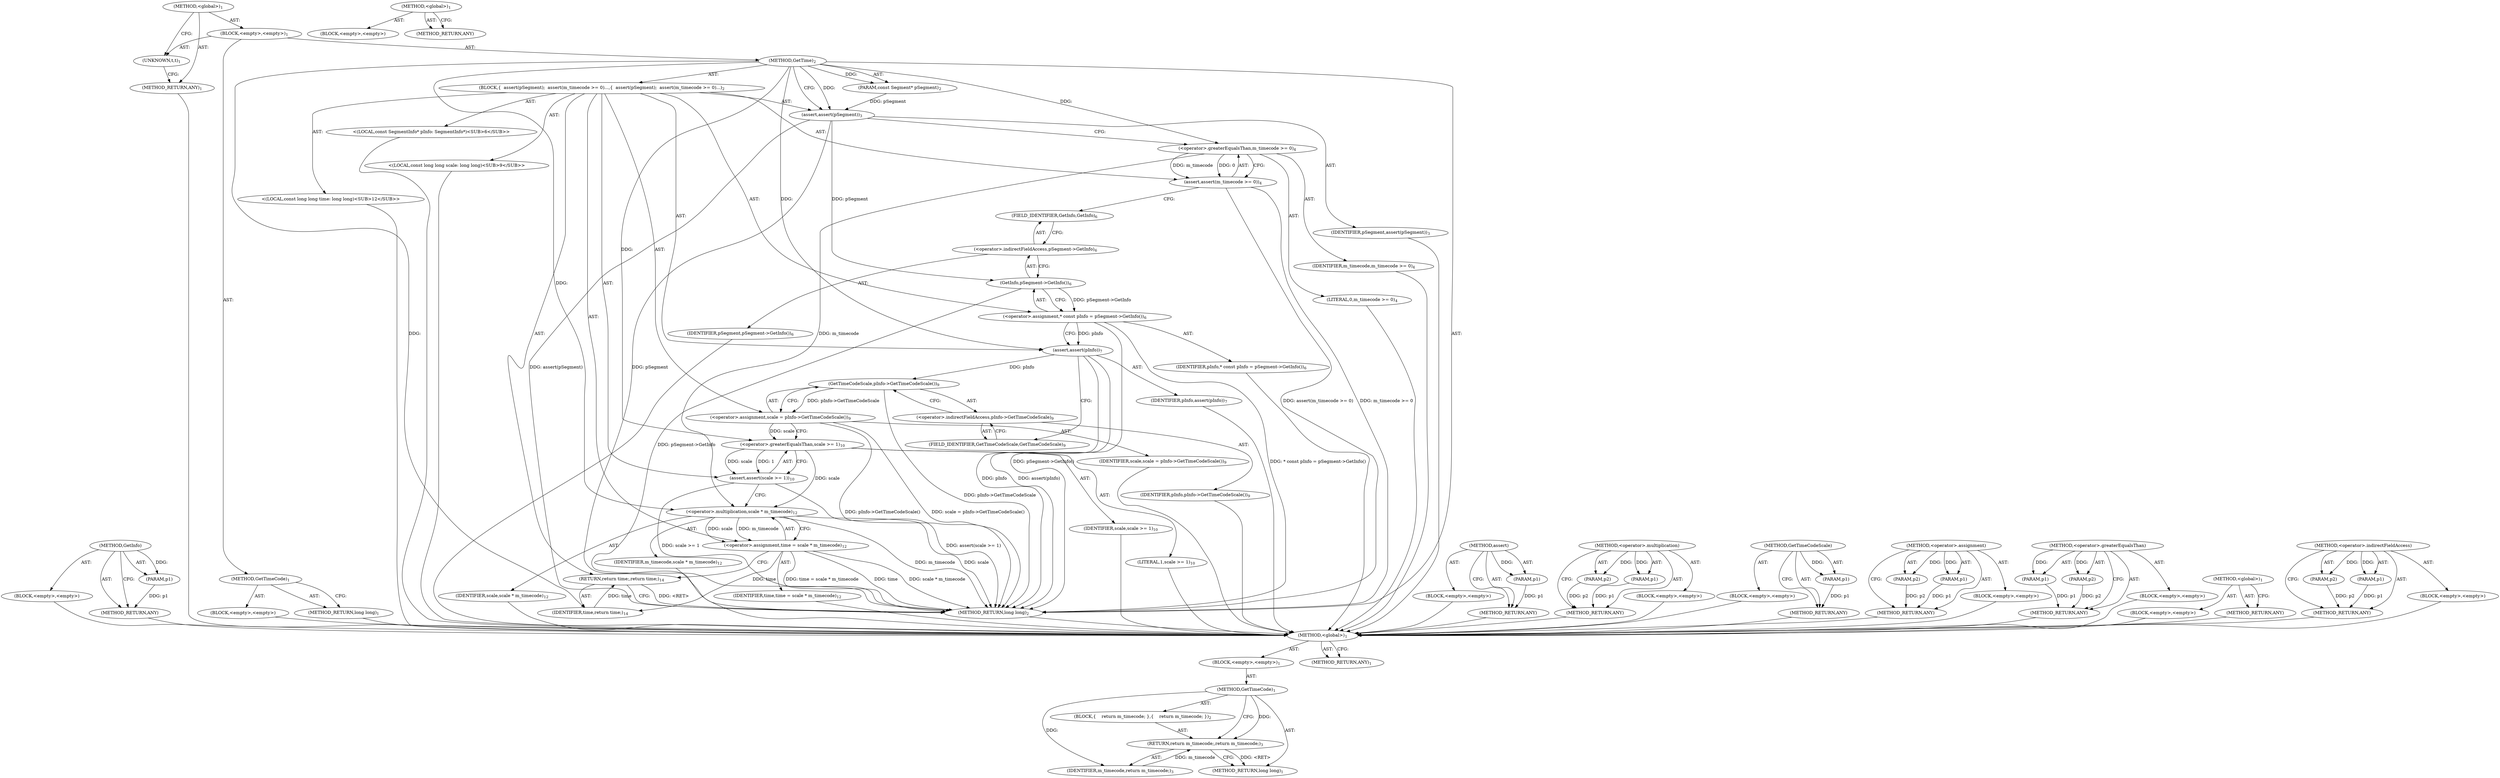 digraph "&lt;operator&gt;.indirectFieldAccess" {
vulnerable_6 [label=<(METHOD,&lt;global&gt;)<SUB>1</SUB>>];
vulnerable_7 [label=<(BLOCK,&lt;empty&gt;,&lt;empty&gt;)<SUB>1</SUB>>];
vulnerable_8 [label=<(METHOD,GetTimeCode)<SUB>1</SUB>>];
vulnerable_9 [label=<(BLOCK,{
    return m_timecode;
 },{
    return m_timecode;
 })<SUB>2</SUB>>];
vulnerable_10 [label=<(RETURN,return m_timecode;,return m_timecode;)<SUB>3</SUB>>];
vulnerable_11 [label=<(IDENTIFIER,m_timecode,return m_timecode;)<SUB>3</SUB>>];
vulnerable_12 [label=<(METHOD_RETURN,long long)<SUB>1</SUB>>];
vulnerable_14 [label=<(METHOD_RETURN,ANY)<SUB>1</SUB>>];
vulnerable_23 [label=<(METHOD,&lt;global&gt;)<SUB>1</SUB>>];
vulnerable_24 [label=<(BLOCK,&lt;empty&gt;,&lt;empty&gt;)>];
vulnerable_25 [label=<(METHOD_RETURN,ANY)>];
fixed_87 [label=<(METHOD,GetInfo)>];
fixed_88 [label=<(PARAM,p1)>];
fixed_89 [label=<(BLOCK,&lt;empty&gt;,&lt;empty&gt;)>];
fixed_90 [label=<(METHOD_RETURN,ANY)>];
fixed_6 [label=<(METHOD,&lt;global&gt;)<SUB>1</SUB>>];
fixed_7 [label=<(BLOCK,&lt;empty&gt;,&lt;empty&gt;)<SUB>1</SUB>>];
fixed_8 [label=<(METHOD,GetTimeCode)<SUB>1</SUB>>];
fixed_9 [label=<(BLOCK,&lt;empty&gt;,&lt;empty&gt;)>];
fixed_10 [label=<(METHOD_RETURN,long long)<SUB>1</SUB>>];
fixed_12 [label=<(UNKNOWN,t,t)<SUB>1</SUB>>];
fixed_13 [label=<(METHOD,GetTime)<SUB>2</SUB>>];
fixed_14 [label=<(PARAM,const Segment* pSegment)<SUB>2</SUB>>];
fixed_15 [label=<(BLOCK,{
  assert(pSegment);
  assert(m_timecode &gt;= 0)...,{
  assert(pSegment);
  assert(m_timecode &gt;= 0)...)<SUB>2</SUB>>];
fixed_16 [label=<(assert,assert(pSegment))<SUB>3</SUB>>];
fixed_17 [label=<(IDENTIFIER,pSegment,assert(pSegment))<SUB>3</SUB>>];
fixed_18 [label=<(assert,assert(m_timecode &gt;= 0))<SUB>4</SUB>>];
fixed_19 [label=<(&lt;operator&gt;.greaterEqualsThan,m_timecode &gt;= 0)<SUB>4</SUB>>];
fixed_20 [label=<(IDENTIFIER,m_timecode,m_timecode &gt;= 0)<SUB>4</SUB>>];
fixed_21 [label=<(LITERAL,0,m_timecode &gt;= 0)<SUB>4</SUB>>];
fixed_22 [label="<(LOCAL,const SegmentInfo* pInfo: SegmentInfo*)<SUB>6</SUB>>"];
fixed_23 [label=<(&lt;operator&gt;.assignment,* const pInfo = pSegment-&gt;GetInfo())<SUB>6</SUB>>];
fixed_24 [label=<(IDENTIFIER,pInfo,* const pInfo = pSegment-&gt;GetInfo())<SUB>6</SUB>>];
fixed_25 [label=<(GetInfo,pSegment-&gt;GetInfo())<SUB>6</SUB>>];
fixed_26 [label=<(&lt;operator&gt;.indirectFieldAccess,pSegment-&gt;GetInfo)<SUB>6</SUB>>];
fixed_27 [label=<(IDENTIFIER,pSegment,pSegment-&gt;GetInfo())<SUB>6</SUB>>];
fixed_28 [label=<(FIELD_IDENTIFIER,GetInfo,GetInfo)<SUB>6</SUB>>];
fixed_29 [label=<(assert,assert(pInfo))<SUB>7</SUB>>];
fixed_30 [label=<(IDENTIFIER,pInfo,assert(pInfo))<SUB>7</SUB>>];
fixed_31 [label="<(LOCAL,const long long scale: long long)<SUB>9</SUB>>"];
fixed_32 [label=<(&lt;operator&gt;.assignment,scale = pInfo-&gt;GetTimeCodeScale())<SUB>9</SUB>>];
fixed_33 [label=<(IDENTIFIER,scale,scale = pInfo-&gt;GetTimeCodeScale())<SUB>9</SUB>>];
fixed_34 [label=<(GetTimeCodeScale,pInfo-&gt;GetTimeCodeScale())<SUB>9</SUB>>];
fixed_35 [label=<(&lt;operator&gt;.indirectFieldAccess,pInfo-&gt;GetTimeCodeScale)<SUB>9</SUB>>];
fixed_36 [label=<(IDENTIFIER,pInfo,pInfo-&gt;GetTimeCodeScale())<SUB>9</SUB>>];
fixed_37 [label=<(FIELD_IDENTIFIER,GetTimeCodeScale,GetTimeCodeScale)<SUB>9</SUB>>];
fixed_38 [label=<(assert,assert(scale &gt;= 1))<SUB>10</SUB>>];
fixed_39 [label=<(&lt;operator&gt;.greaterEqualsThan,scale &gt;= 1)<SUB>10</SUB>>];
fixed_40 [label=<(IDENTIFIER,scale,scale &gt;= 1)<SUB>10</SUB>>];
fixed_41 [label=<(LITERAL,1,scale &gt;= 1)<SUB>10</SUB>>];
fixed_42 [label="<(LOCAL,const long long time: long long)<SUB>12</SUB>>"];
fixed_43 [label=<(&lt;operator&gt;.assignment,time = scale * m_timecode)<SUB>12</SUB>>];
fixed_44 [label=<(IDENTIFIER,time,time = scale * m_timecode)<SUB>12</SUB>>];
fixed_45 [label=<(&lt;operator&gt;.multiplication,scale * m_timecode)<SUB>12</SUB>>];
fixed_46 [label=<(IDENTIFIER,scale,scale * m_timecode)<SUB>12</SUB>>];
fixed_47 [label=<(IDENTIFIER,m_timecode,scale * m_timecode)<SUB>12</SUB>>];
fixed_48 [label=<(RETURN,return time;,return time;)<SUB>14</SUB>>];
fixed_49 [label=<(IDENTIFIER,time,return time;)<SUB>14</SUB>>];
fixed_50 [label=<(METHOD_RETURN,long long)<SUB>2</SUB>>];
fixed_52 [label=<(METHOD_RETURN,ANY)<SUB>1</SUB>>];
fixed_73 [label=<(METHOD,assert)>];
fixed_74 [label=<(PARAM,p1)>];
fixed_75 [label=<(BLOCK,&lt;empty&gt;,&lt;empty&gt;)>];
fixed_76 [label=<(METHOD_RETURN,ANY)>];
fixed_100 [label=<(METHOD,&lt;operator&gt;.multiplication)>];
fixed_101 [label=<(PARAM,p1)>];
fixed_102 [label=<(PARAM,p2)>];
fixed_103 [label=<(BLOCK,&lt;empty&gt;,&lt;empty&gt;)>];
fixed_104 [label=<(METHOD_RETURN,ANY)>];
fixed_96 [label=<(METHOD,GetTimeCodeScale)>];
fixed_97 [label=<(PARAM,p1)>];
fixed_98 [label=<(BLOCK,&lt;empty&gt;,&lt;empty&gt;)>];
fixed_99 [label=<(METHOD_RETURN,ANY)>];
fixed_82 [label=<(METHOD,&lt;operator&gt;.assignment)>];
fixed_83 [label=<(PARAM,p1)>];
fixed_84 [label=<(PARAM,p2)>];
fixed_85 [label=<(BLOCK,&lt;empty&gt;,&lt;empty&gt;)>];
fixed_86 [label=<(METHOD_RETURN,ANY)>];
fixed_77 [label=<(METHOD,&lt;operator&gt;.greaterEqualsThan)>];
fixed_78 [label=<(PARAM,p1)>];
fixed_79 [label=<(PARAM,p2)>];
fixed_80 [label=<(BLOCK,&lt;empty&gt;,&lt;empty&gt;)>];
fixed_81 [label=<(METHOD_RETURN,ANY)>];
fixed_67 [label=<(METHOD,&lt;global&gt;)<SUB>1</SUB>>];
fixed_68 [label=<(BLOCK,&lt;empty&gt;,&lt;empty&gt;)>];
fixed_69 [label=<(METHOD_RETURN,ANY)>];
fixed_91 [label=<(METHOD,&lt;operator&gt;.indirectFieldAccess)>];
fixed_92 [label=<(PARAM,p1)>];
fixed_93 [label=<(PARAM,p2)>];
fixed_94 [label=<(BLOCK,&lt;empty&gt;,&lt;empty&gt;)>];
fixed_95 [label=<(METHOD_RETURN,ANY)>];
vulnerable_6 -> vulnerable_7  [key=0, label="AST: "];
vulnerable_6 -> vulnerable_14  [key=0, label="AST: "];
vulnerable_6 -> vulnerable_14  [key=1, label="CFG: "];
vulnerable_7 -> vulnerable_8  [key=0, label="AST: "];
vulnerable_8 -> vulnerable_9  [key=0, label="AST: "];
vulnerable_8 -> vulnerable_12  [key=0, label="AST: "];
vulnerable_8 -> vulnerable_10  [key=0, label="CFG: "];
vulnerable_8 -> vulnerable_10  [key=1, label="DDG: "];
vulnerable_8 -> vulnerable_11  [key=0, label="DDG: "];
vulnerable_9 -> vulnerable_10  [key=0, label="AST: "];
vulnerable_10 -> vulnerable_11  [key=0, label="AST: "];
vulnerable_10 -> vulnerable_12  [key=0, label="CFG: "];
vulnerable_10 -> vulnerable_12  [key=1, label="DDG: &lt;RET&gt;"];
vulnerable_11 -> vulnerable_10  [key=0, label="DDG: m_timecode"];
vulnerable_23 -> vulnerable_24  [key=0, label="AST: "];
vulnerable_23 -> vulnerable_25  [key=0, label="AST: "];
vulnerable_23 -> vulnerable_25  [key=1, label="CFG: "];
fixed_87 -> fixed_88  [key=0, label="AST: "];
fixed_87 -> fixed_88  [key=1, label="DDG: "];
fixed_87 -> fixed_89  [key=0, label="AST: "];
fixed_87 -> fixed_90  [key=0, label="AST: "];
fixed_87 -> fixed_90  [key=1, label="CFG: "];
fixed_88 -> fixed_90  [key=0, label="DDG: p1"];
fixed_89 -> vulnerable_6  [key=0];
fixed_90 -> vulnerable_6  [key=0];
fixed_6 -> fixed_7  [key=0, label="AST: "];
fixed_6 -> fixed_52  [key=0, label="AST: "];
fixed_6 -> fixed_12  [key=0, label="CFG: "];
fixed_7 -> fixed_8  [key=0, label="AST: "];
fixed_7 -> fixed_12  [key=0, label="AST: "];
fixed_7 -> fixed_13  [key=0, label="AST: "];
fixed_8 -> fixed_9  [key=0, label="AST: "];
fixed_8 -> fixed_10  [key=0, label="AST: "];
fixed_8 -> fixed_10  [key=1, label="CFG: "];
fixed_9 -> vulnerable_6  [key=0];
fixed_10 -> vulnerable_6  [key=0];
fixed_12 -> fixed_52  [key=0, label="CFG: "];
fixed_13 -> fixed_14  [key=0, label="AST: "];
fixed_13 -> fixed_14  [key=1, label="DDG: "];
fixed_13 -> fixed_15  [key=0, label="AST: "];
fixed_13 -> fixed_50  [key=0, label="AST: "];
fixed_13 -> fixed_16  [key=0, label="CFG: "];
fixed_13 -> fixed_16  [key=1, label="DDG: "];
fixed_13 -> fixed_29  [key=0, label="DDG: "];
fixed_13 -> fixed_49  [key=0, label="DDG: "];
fixed_13 -> fixed_19  [key=0, label="DDG: "];
fixed_13 -> fixed_39  [key=0, label="DDG: "];
fixed_13 -> fixed_45  [key=0, label="DDG: "];
fixed_14 -> fixed_16  [key=0, label="DDG: pSegment"];
fixed_15 -> fixed_16  [key=0, label="AST: "];
fixed_15 -> fixed_18  [key=0, label="AST: "];
fixed_15 -> fixed_22  [key=0, label="AST: "];
fixed_15 -> fixed_23  [key=0, label="AST: "];
fixed_15 -> fixed_29  [key=0, label="AST: "];
fixed_15 -> fixed_31  [key=0, label="AST: "];
fixed_15 -> fixed_32  [key=0, label="AST: "];
fixed_15 -> fixed_38  [key=0, label="AST: "];
fixed_15 -> fixed_42  [key=0, label="AST: "];
fixed_15 -> fixed_43  [key=0, label="AST: "];
fixed_15 -> fixed_48  [key=0, label="AST: "];
fixed_16 -> fixed_17  [key=0, label="AST: "];
fixed_16 -> fixed_19  [key=0, label="CFG: "];
fixed_16 -> fixed_50  [key=0, label="DDG: pSegment"];
fixed_16 -> fixed_50  [key=1, label="DDG: assert(pSegment)"];
fixed_16 -> fixed_25  [key=0, label="DDG: pSegment"];
fixed_17 -> vulnerable_6  [key=0];
fixed_18 -> fixed_19  [key=0, label="AST: "];
fixed_18 -> fixed_28  [key=0, label="CFG: "];
fixed_18 -> fixed_50  [key=0, label="DDG: m_timecode &gt;= 0"];
fixed_18 -> fixed_50  [key=1, label="DDG: assert(m_timecode &gt;= 0)"];
fixed_19 -> fixed_20  [key=0, label="AST: "];
fixed_19 -> fixed_21  [key=0, label="AST: "];
fixed_19 -> fixed_18  [key=0, label="CFG: "];
fixed_19 -> fixed_18  [key=1, label="DDG: m_timecode"];
fixed_19 -> fixed_18  [key=2, label="DDG: 0"];
fixed_19 -> fixed_45  [key=0, label="DDG: m_timecode"];
fixed_20 -> vulnerable_6  [key=0];
fixed_21 -> vulnerable_6  [key=0];
fixed_22 -> vulnerable_6  [key=0];
fixed_23 -> fixed_24  [key=0, label="AST: "];
fixed_23 -> fixed_25  [key=0, label="AST: "];
fixed_23 -> fixed_29  [key=0, label="CFG: "];
fixed_23 -> fixed_29  [key=1, label="DDG: pInfo"];
fixed_23 -> fixed_50  [key=0, label="DDG: pSegment-&gt;GetInfo()"];
fixed_23 -> fixed_50  [key=1, label="DDG: * const pInfo = pSegment-&gt;GetInfo()"];
fixed_24 -> vulnerable_6  [key=0];
fixed_25 -> fixed_26  [key=0, label="AST: "];
fixed_25 -> fixed_23  [key=0, label="CFG: "];
fixed_25 -> fixed_23  [key=1, label="DDG: pSegment-&gt;GetInfo"];
fixed_25 -> fixed_50  [key=0, label="DDG: pSegment-&gt;GetInfo"];
fixed_26 -> fixed_27  [key=0, label="AST: "];
fixed_26 -> fixed_28  [key=0, label="AST: "];
fixed_26 -> fixed_25  [key=0, label="CFG: "];
fixed_27 -> vulnerable_6  [key=0];
fixed_28 -> fixed_26  [key=0, label="CFG: "];
fixed_29 -> fixed_30  [key=0, label="AST: "];
fixed_29 -> fixed_37  [key=0, label="CFG: "];
fixed_29 -> fixed_50  [key=0, label="DDG: pInfo"];
fixed_29 -> fixed_50  [key=1, label="DDG: assert(pInfo)"];
fixed_29 -> fixed_34  [key=0, label="DDG: pInfo"];
fixed_30 -> vulnerable_6  [key=0];
fixed_31 -> vulnerable_6  [key=0];
fixed_32 -> fixed_33  [key=0, label="AST: "];
fixed_32 -> fixed_34  [key=0, label="AST: "];
fixed_32 -> fixed_39  [key=0, label="CFG: "];
fixed_32 -> fixed_39  [key=1, label="DDG: scale"];
fixed_32 -> fixed_50  [key=0, label="DDG: pInfo-&gt;GetTimeCodeScale()"];
fixed_32 -> fixed_50  [key=1, label="DDG: scale = pInfo-&gt;GetTimeCodeScale()"];
fixed_33 -> vulnerable_6  [key=0];
fixed_34 -> fixed_35  [key=0, label="AST: "];
fixed_34 -> fixed_32  [key=0, label="CFG: "];
fixed_34 -> fixed_32  [key=1, label="DDG: pInfo-&gt;GetTimeCodeScale"];
fixed_34 -> fixed_50  [key=0, label="DDG: pInfo-&gt;GetTimeCodeScale"];
fixed_35 -> fixed_36  [key=0, label="AST: "];
fixed_35 -> fixed_37  [key=0, label="AST: "];
fixed_35 -> fixed_34  [key=0, label="CFG: "];
fixed_36 -> vulnerable_6  [key=0];
fixed_37 -> fixed_35  [key=0, label="CFG: "];
fixed_38 -> fixed_39  [key=0, label="AST: "];
fixed_38 -> fixed_45  [key=0, label="CFG: "];
fixed_38 -> fixed_50  [key=0, label="DDG: scale &gt;= 1"];
fixed_38 -> fixed_50  [key=1, label="DDG: assert(scale &gt;= 1)"];
fixed_39 -> fixed_40  [key=0, label="AST: "];
fixed_39 -> fixed_41  [key=0, label="AST: "];
fixed_39 -> fixed_38  [key=0, label="CFG: "];
fixed_39 -> fixed_38  [key=1, label="DDG: scale"];
fixed_39 -> fixed_38  [key=2, label="DDG: 1"];
fixed_39 -> fixed_45  [key=0, label="DDG: scale"];
fixed_40 -> vulnerable_6  [key=0];
fixed_41 -> vulnerable_6  [key=0];
fixed_42 -> vulnerable_6  [key=0];
fixed_43 -> fixed_44  [key=0, label="AST: "];
fixed_43 -> fixed_45  [key=0, label="AST: "];
fixed_43 -> fixed_48  [key=0, label="CFG: "];
fixed_43 -> fixed_50  [key=0, label="DDG: time"];
fixed_43 -> fixed_50  [key=1, label="DDG: scale * m_timecode"];
fixed_43 -> fixed_50  [key=2, label="DDG: time = scale * m_timecode"];
fixed_43 -> fixed_49  [key=0, label="DDG: time"];
fixed_44 -> vulnerable_6  [key=0];
fixed_45 -> fixed_46  [key=0, label="AST: "];
fixed_45 -> fixed_47  [key=0, label="AST: "];
fixed_45 -> fixed_43  [key=0, label="CFG: "];
fixed_45 -> fixed_43  [key=1, label="DDG: scale"];
fixed_45 -> fixed_43  [key=2, label="DDG: m_timecode"];
fixed_45 -> fixed_50  [key=0, label="DDG: scale"];
fixed_45 -> fixed_50  [key=1, label="DDG: m_timecode"];
fixed_46 -> vulnerable_6  [key=0];
fixed_47 -> vulnerable_6  [key=0];
fixed_48 -> fixed_49  [key=0, label="AST: "];
fixed_48 -> fixed_50  [key=0, label="CFG: "];
fixed_48 -> fixed_50  [key=1, label="DDG: &lt;RET&gt;"];
fixed_49 -> fixed_48  [key=0, label="DDG: time"];
fixed_50 -> vulnerable_6  [key=0];
fixed_52 -> vulnerable_6  [key=0];
fixed_73 -> fixed_74  [key=0, label="AST: "];
fixed_73 -> fixed_74  [key=1, label="DDG: "];
fixed_73 -> fixed_75  [key=0, label="AST: "];
fixed_73 -> fixed_76  [key=0, label="AST: "];
fixed_73 -> fixed_76  [key=1, label="CFG: "];
fixed_74 -> fixed_76  [key=0, label="DDG: p1"];
fixed_75 -> vulnerable_6  [key=0];
fixed_76 -> vulnerable_6  [key=0];
fixed_100 -> fixed_101  [key=0, label="AST: "];
fixed_100 -> fixed_101  [key=1, label="DDG: "];
fixed_100 -> fixed_103  [key=0, label="AST: "];
fixed_100 -> fixed_102  [key=0, label="AST: "];
fixed_100 -> fixed_102  [key=1, label="DDG: "];
fixed_100 -> fixed_104  [key=0, label="AST: "];
fixed_100 -> fixed_104  [key=1, label="CFG: "];
fixed_101 -> fixed_104  [key=0, label="DDG: p1"];
fixed_102 -> fixed_104  [key=0, label="DDG: p2"];
fixed_103 -> vulnerable_6  [key=0];
fixed_104 -> vulnerable_6  [key=0];
fixed_96 -> fixed_97  [key=0, label="AST: "];
fixed_96 -> fixed_97  [key=1, label="DDG: "];
fixed_96 -> fixed_98  [key=0, label="AST: "];
fixed_96 -> fixed_99  [key=0, label="AST: "];
fixed_96 -> fixed_99  [key=1, label="CFG: "];
fixed_97 -> fixed_99  [key=0, label="DDG: p1"];
fixed_98 -> vulnerable_6  [key=0];
fixed_99 -> vulnerable_6  [key=0];
fixed_82 -> fixed_83  [key=0, label="AST: "];
fixed_82 -> fixed_83  [key=1, label="DDG: "];
fixed_82 -> fixed_85  [key=0, label="AST: "];
fixed_82 -> fixed_84  [key=0, label="AST: "];
fixed_82 -> fixed_84  [key=1, label="DDG: "];
fixed_82 -> fixed_86  [key=0, label="AST: "];
fixed_82 -> fixed_86  [key=1, label="CFG: "];
fixed_83 -> fixed_86  [key=0, label="DDG: p1"];
fixed_84 -> fixed_86  [key=0, label="DDG: p2"];
fixed_85 -> vulnerable_6  [key=0];
fixed_86 -> vulnerable_6  [key=0];
fixed_77 -> fixed_78  [key=0, label="AST: "];
fixed_77 -> fixed_78  [key=1, label="DDG: "];
fixed_77 -> fixed_80  [key=0, label="AST: "];
fixed_77 -> fixed_79  [key=0, label="AST: "];
fixed_77 -> fixed_79  [key=1, label="DDG: "];
fixed_77 -> fixed_81  [key=0, label="AST: "];
fixed_77 -> fixed_81  [key=1, label="CFG: "];
fixed_78 -> fixed_81  [key=0, label="DDG: p1"];
fixed_79 -> fixed_81  [key=0, label="DDG: p2"];
fixed_80 -> vulnerable_6  [key=0];
fixed_81 -> vulnerable_6  [key=0];
fixed_67 -> fixed_68  [key=0, label="AST: "];
fixed_67 -> fixed_69  [key=0, label="AST: "];
fixed_67 -> fixed_69  [key=1, label="CFG: "];
fixed_68 -> vulnerable_6  [key=0];
fixed_69 -> vulnerable_6  [key=0];
fixed_91 -> fixed_92  [key=0, label="AST: "];
fixed_91 -> fixed_92  [key=1, label="DDG: "];
fixed_91 -> fixed_94  [key=0, label="AST: "];
fixed_91 -> fixed_93  [key=0, label="AST: "];
fixed_91 -> fixed_93  [key=1, label="DDG: "];
fixed_91 -> fixed_95  [key=0, label="AST: "];
fixed_91 -> fixed_95  [key=1, label="CFG: "];
fixed_92 -> fixed_95  [key=0, label="DDG: p1"];
fixed_93 -> fixed_95  [key=0, label="DDG: p2"];
fixed_94 -> vulnerable_6  [key=0];
fixed_95 -> vulnerable_6  [key=0];
}
